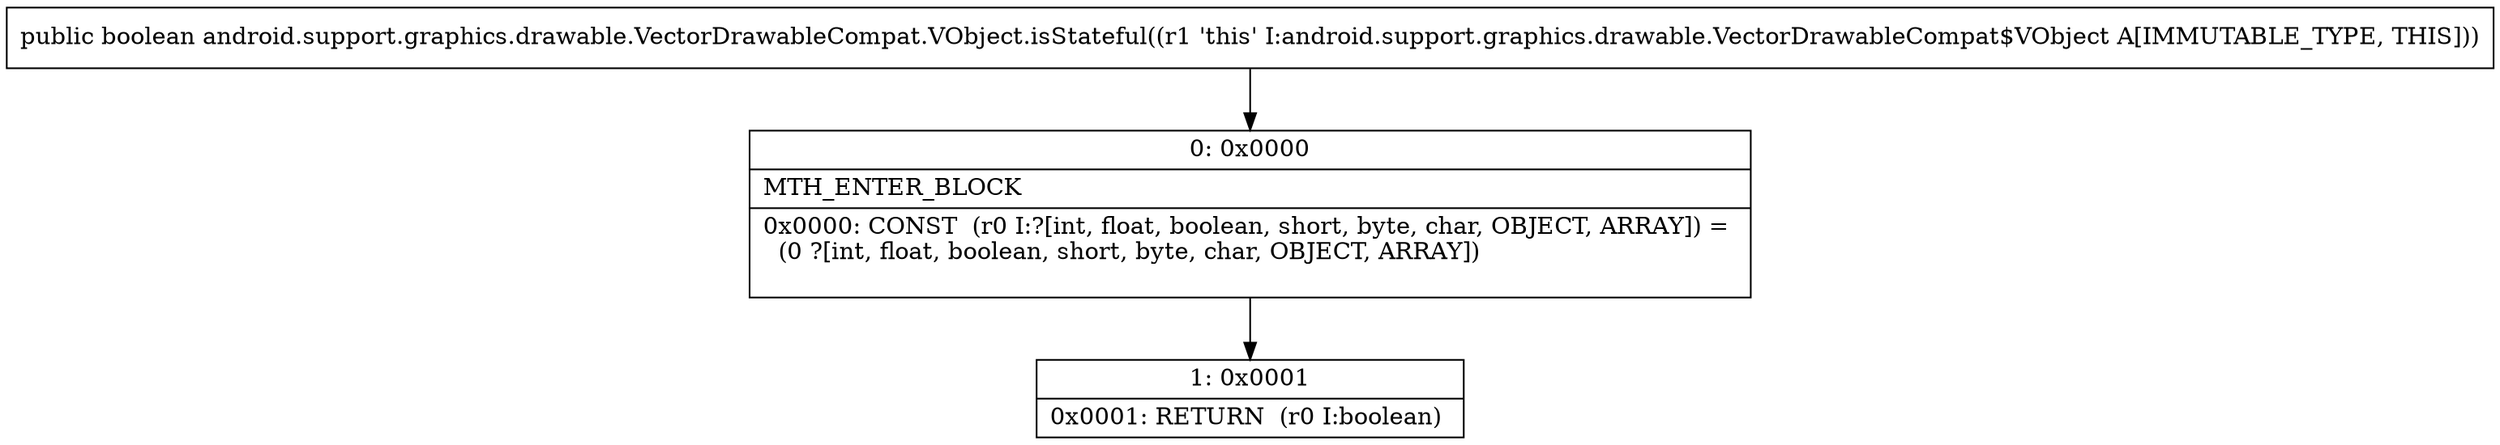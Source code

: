 digraph "CFG forandroid.support.graphics.drawable.VectorDrawableCompat.VObject.isStateful()Z" {
Node_0 [shape=record,label="{0\:\ 0x0000|MTH_ENTER_BLOCK\l|0x0000: CONST  (r0 I:?[int, float, boolean, short, byte, char, OBJECT, ARRAY]) = \l  (0 ?[int, float, boolean, short, byte, char, OBJECT, ARRAY])\l \l}"];
Node_1 [shape=record,label="{1\:\ 0x0001|0x0001: RETURN  (r0 I:boolean) \l}"];
MethodNode[shape=record,label="{public boolean android.support.graphics.drawable.VectorDrawableCompat.VObject.isStateful((r1 'this' I:android.support.graphics.drawable.VectorDrawableCompat$VObject A[IMMUTABLE_TYPE, THIS])) }"];
MethodNode -> Node_0;
Node_0 -> Node_1;
}

